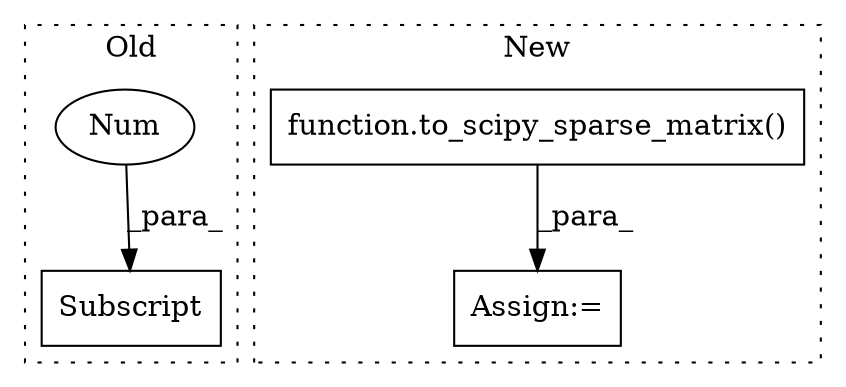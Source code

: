 digraph G {
subgraph cluster0 {
1 [label="Subscript" a="63" s="2475,0" l="19,0" shape="box"];
3 [label="Num" a="76" s="2492" l="1" shape="ellipse"];
label = "Old";
style="dotted";
}
subgraph cluster1 {
2 [label="function.to_scipy_sparse_matrix()" a="75" s="2499,2532" l="23,1" shape="box"];
4 [label="Assign:=" a="68" s="2794" l="3" shape="box"];
label = "New";
style="dotted";
}
2 -> 4 [label="_para_"];
3 -> 1 [label="_para_"];
}